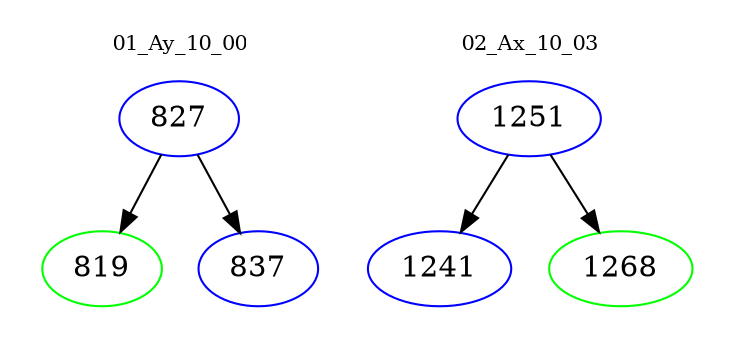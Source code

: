 digraph{
subgraph cluster_0 {
color = white
label = "01_Ay_10_00";
fontsize=10;
T0_827 [label="827", color="blue"]
T0_827 -> T0_819 [color="black"]
T0_819 [label="819", color="green"]
T0_827 -> T0_837 [color="black"]
T0_837 [label="837", color="blue"]
}
subgraph cluster_1 {
color = white
label = "02_Ax_10_03";
fontsize=10;
T1_1251 [label="1251", color="blue"]
T1_1251 -> T1_1241 [color="black"]
T1_1241 [label="1241", color="blue"]
T1_1251 -> T1_1268 [color="black"]
T1_1268 [label="1268", color="green"]
}
}
